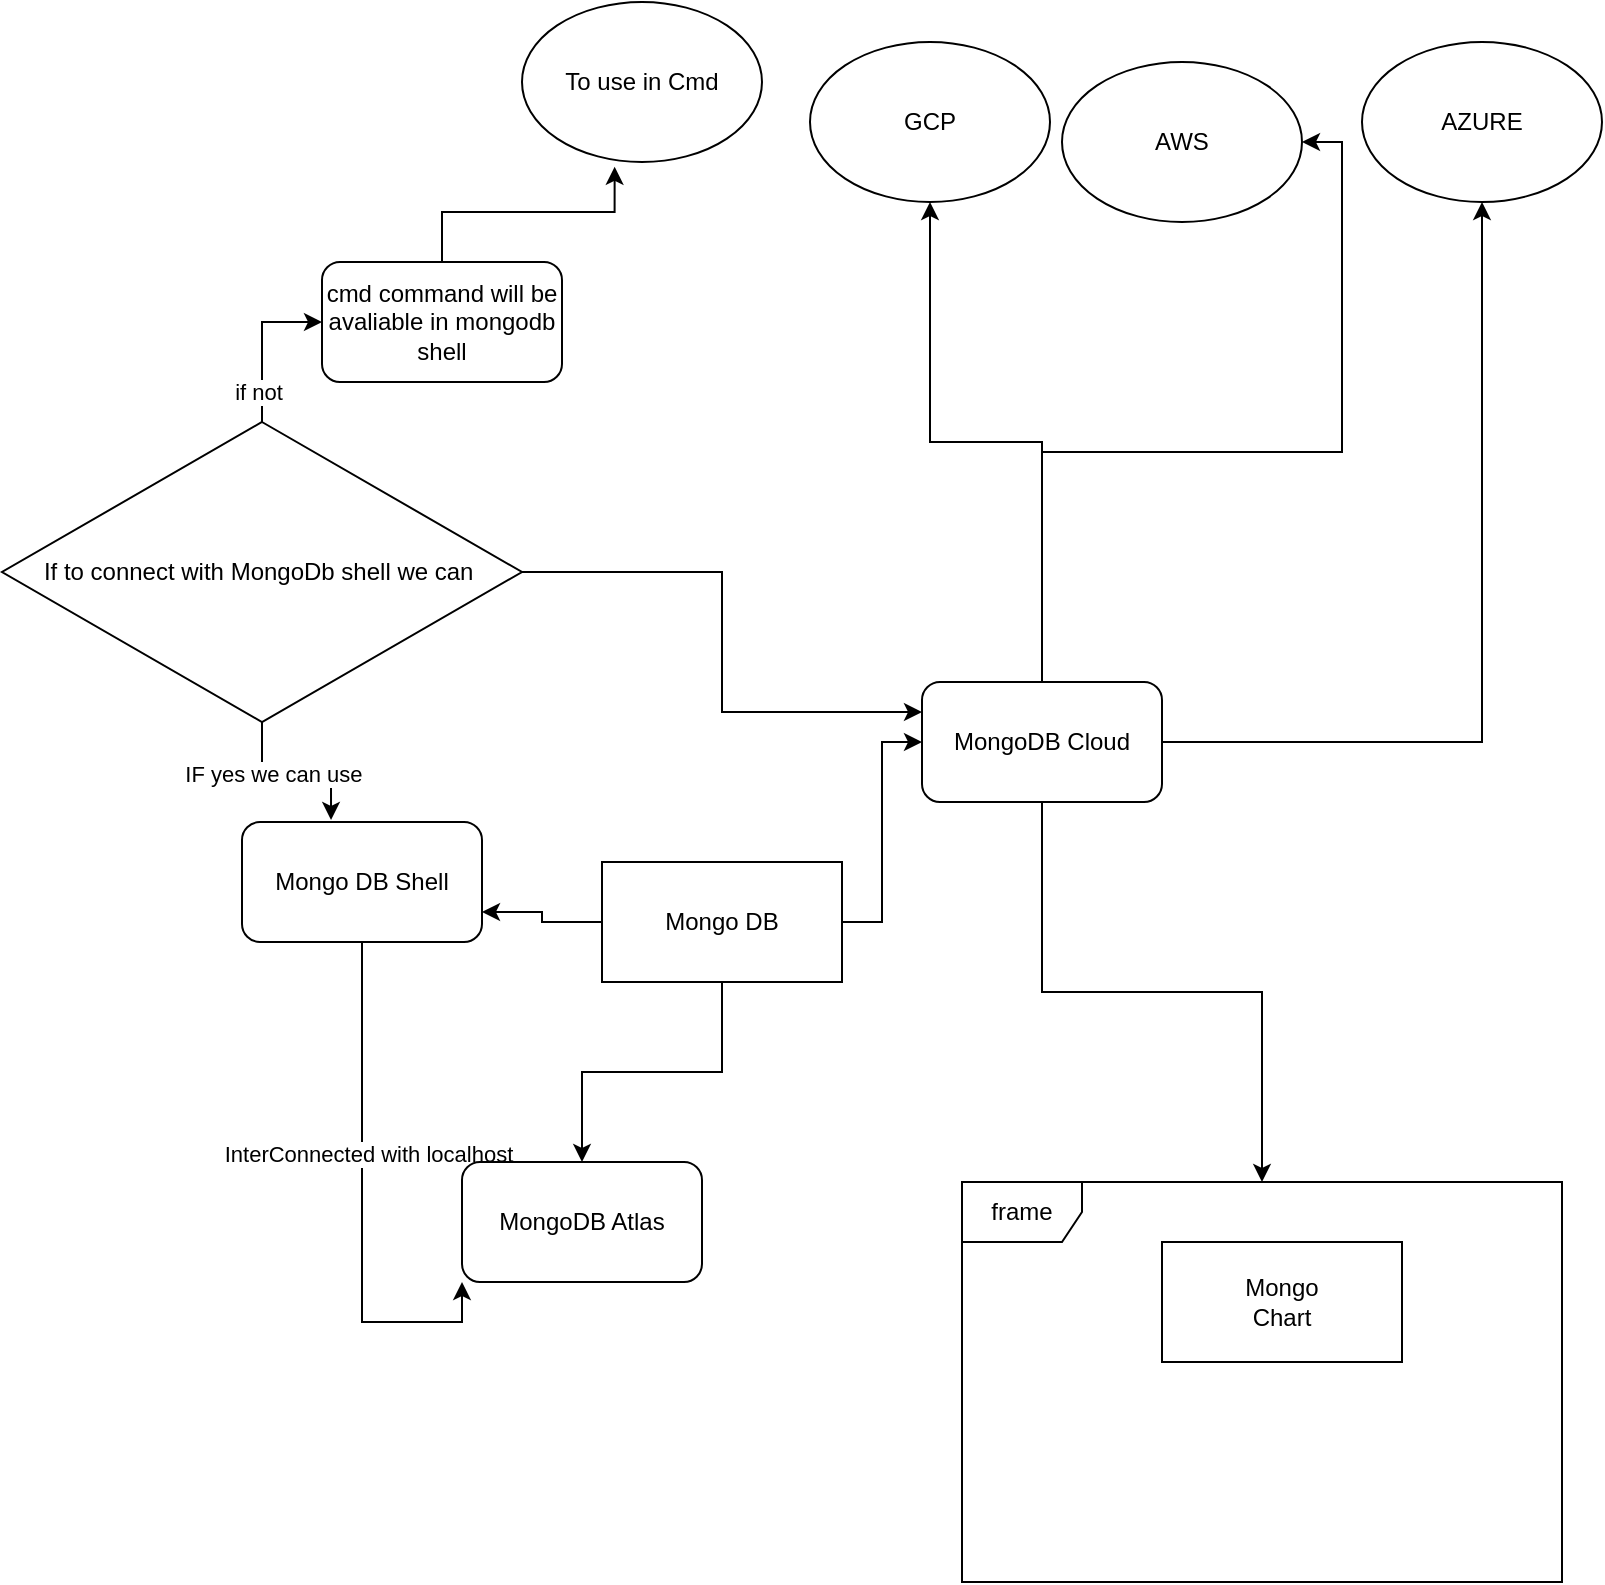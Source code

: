 <mxfile version="21.7.2" type="device">
  <diagram id="C5RBs43oDa-KdzZeNtuy" name="Page-1">
    <mxGraphModel dx="1134" dy="1820" grid="1" gridSize="10" guides="1" tooltips="1" connect="1" arrows="1" fold="1" page="1" pageScale="1" pageWidth="827" pageHeight="1169" math="0" shadow="0">
      <root>
        <mxCell id="WIyWlLk6GJQsqaUBKTNV-0" />
        <mxCell id="WIyWlLk6GJQsqaUBKTNV-1" parent="WIyWlLk6GJQsqaUBKTNV-0" />
        <mxCell id="1zbxgJXul4EzIz9KHvSg-10" style="edgeStyle=orthogonalEdgeStyle;rounded=0;orthogonalLoop=1;jettySize=auto;html=1;entryX=0;entryY=0.5;entryDx=0;entryDy=0;" edge="1" parent="WIyWlLk6GJQsqaUBKTNV-1" source="1zbxgJXul4EzIz9KHvSg-0" target="1zbxgJXul4EzIz9KHvSg-3">
          <mxGeometry relative="1" as="geometry" />
        </mxCell>
        <mxCell id="1zbxgJXul4EzIz9KHvSg-15" style="edgeStyle=orthogonalEdgeStyle;rounded=0;orthogonalLoop=1;jettySize=auto;html=1;entryX=0.5;entryY=0;entryDx=0;entryDy=0;" edge="1" parent="WIyWlLk6GJQsqaUBKTNV-1" source="1zbxgJXul4EzIz9KHvSg-0" target="1zbxgJXul4EzIz9KHvSg-2">
          <mxGeometry relative="1" as="geometry" />
        </mxCell>
        <mxCell id="1zbxgJXul4EzIz9KHvSg-16" style="edgeStyle=orthogonalEdgeStyle;rounded=0;orthogonalLoop=1;jettySize=auto;html=1;entryX=1;entryY=0.75;entryDx=0;entryDy=0;" edge="1" parent="WIyWlLk6GJQsqaUBKTNV-1" source="1zbxgJXul4EzIz9KHvSg-0" target="1zbxgJXul4EzIz9KHvSg-1">
          <mxGeometry relative="1" as="geometry" />
        </mxCell>
        <mxCell id="1zbxgJXul4EzIz9KHvSg-0" value="Mongo DB&lt;br&gt;" style="rounded=0;whiteSpace=wrap;html=1;" vertex="1" parent="WIyWlLk6GJQsqaUBKTNV-1">
          <mxGeometry x="310" y="330" width="120" height="60" as="geometry" />
        </mxCell>
        <mxCell id="1zbxgJXul4EzIz9KHvSg-17" style="edgeStyle=orthogonalEdgeStyle;rounded=0;orthogonalLoop=1;jettySize=auto;html=1;entryX=0;entryY=1;entryDx=0;entryDy=0;" edge="1" parent="WIyWlLk6GJQsqaUBKTNV-1" source="1zbxgJXul4EzIz9KHvSg-1" target="1zbxgJXul4EzIz9KHvSg-2">
          <mxGeometry relative="1" as="geometry" />
        </mxCell>
        <mxCell id="1zbxgJXul4EzIz9KHvSg-18" value="InterConnected with localhost&lt;br&gt;" style="edgeLabel;html=1;align=center;verticalAlign=middle;resizable=0;points=[];" vertex="1" connectable="0" parent="1zbxgJXul4EzIz9KHvSg-17">
          <mxGeometry x="-0.185" y="3" relative="1" as="geometry">
            <mxPoint as="offset" />
          </mxGeometry>
        </mxCell>
        <mxCell id="1zbxgJXul4EzIz9KHvSg-1" value="Mongo DB Shell" style="rounded=1;whiteSpace=wrap;html=1;" vertex="1" parent="WIyWlLk6GJQsqaUBKTNV-1">
          <mxGeometry x="130" y="310" width="120" height="60" as="geometry" />
        </mxCell>
        <mxCell id="1zbxgJXul4EzIz9KHvSg-2" value="MongoDB Atlas" style="rounded=1;whiteSpace=wrap;html=1;" vertex="1" parent="WIyWlLk6GJQsqaUBKTNV-1">
          <mxGeometry x="240" y="480" width="120" height="60" as="geometry" />
        </mxCell>
        <mxCell id="1zbxgJXul4EzIz9KHvSg-11" style="edgeStyle=orthogonalEdgeStyle;rounded=0;orthogonalLoop=1;jettySize=auto;html=1;" edge="1" parent="WIyWlLk6GJQsqaUBKTNV-1" source="1zbxgJXul4EzIz9KHvSg-3" target="1zbxgJXul4EzIz9KHvSg-7">
          <mxGeometry relative="1" as="geometry" />
        </mxCell>
        <mxCell id="1zbxgJXul4EzIz9KHvSg-12" style="edgeStyle=orthogonalEdgeStyle;rounded=0;orthogonalLoop=1;jettySize=auto;html=1;entryX=1;entryY=0.5;entryDx=0;entryDy=0;" edge="1" parent="WIyWlLk6GJQsqaUBKTNV-1" source="1zbxgJXul4EzIz9KHvSg-3" target="1zbxgJXul4EzIz9KHvSg-8">
          <mxGeometry relative="1" as="geometry" />
        </mxCell>
        <mxCell id="1zbxgJXul4EzIz9KHvSg-13" style="edgeStyle=orthogonalEdgeStyle;rounded=0;orthogonalLoop=1;jettySize=auto;html=1;entryX=0.5;entryY=1;entryDx=0;entryDy=0;" edge="1" parent="WIyWlLk6GJQsqaUBKTNV-1" source="1zbxgJXul4EzIz9KHvSg-3" target="1zbxgJXul4EzIz9KHvSg-9">
          <mxGeometry relative="1" as="geometry" />
        </mxCell>
        <mxCell id="1zbxgJXul4EzIz9KHvSg-14" style="edgeStyle=orthogonalEdgeStyle;rounded=0;orthogonalLoop=1;jettySize=auto;html=1;" edge="1" parent="WIyWlLk6GJQsqaUBKTNV-1" source="1zbxgJXul4EzIz9KHvSg-3" target="1zbxgJXul4EzIz9KHvSg-4">
          <mxGeometry relative="1" as="geometry" />
        </mxCell>
        <mxCell id="1zbxgJXul4EzIz9KHvSg-3" value="MongoDB Cloud&lt;br&gt;" style="rounded=1;whiteSpace=wrap;html=1;" vertex="1" parent="WIyWlLk6GJQsqaUBKTNV-1">
          <mxGeometry x="470" y="240" width="120" height="60" as="geometry" />
        </mxCell>
        <mxCell id="1zbxgJXul4EzIz9KHvSg-4" value="frame" style="shape=umlFrame;whiteSpace=wrap;html=1;pointerEvents=0;" vertex="1" parent="WIyWlLk6GJQsqaUBKTNV-1">
          <mxGeometry x="490" y="490" width="300" height="200" as="geometry" />
        </mxCell>
        <mxCell id="1zbxgJXul4EzIz9KHvSg-5" value="Mongo &lt;br&gt;Chart" style="whiteSpace=wrap;html=1;" vertex="1" parent="WIyWlLk6GJQsqaUBKTNV-1">
          <mxGeometry x="590" y="520" width="120" height="60" as="geometry" />
        </mxCell>
        <mxCell id="1zbxgJXul4EzIz9KHvSg-7" value="GCP" style="ellipse;whiteSpace=wrap;html=1;" vertex="1" parent="WIyWlLk6GJQsqaUBKTNV-1">
          <mxGeometry x="414" y="-80" width="120" height="80" as="geometry" />
        </mxCell>
        <mxCell id="1zbxgJXul4EzIz9KHvSg-8" value="AWS" style="ellipse;whiteSpace=wrap;html=1;" vertex="1" parent="WIyWlLk6GJQsqaUBKTNV-1">
          <mxGeometry x="540" y="-70" width="120" height="80" as="geometry" />
        </mxCell>
        <mxCell id="1zbxgJXul4EzIz9KHvSg-9" value="AZURE&lt;br&gt;" style="ellipse;whiteSpace=wrap;html=1;" vertex="1" parent="WIyWlLk6GJQsqaUBKTNV-1">
          <mxGeometry x="690" y="-80" width="120" height="80" as="geometry" />
        </mxCell>
        <mxCell id="1zbxgJXul4EzIz9KHvSg-22" style="edgeStyle=orthogonalEdgeStyle;rounded=0;orthogonalLoop=1;jettySize=auto;html=1;entryX=0.371;entryY=-0.017;entryDx=0;entryDy=0;entryPerimeter=0;" edge="1" parent="WIyWlLk6GJQsqaUBKTNV-1" source="1zbxgJXul4EzIz9KHvSg-21" target="1zbxgJXul4EzIz9KHvSg-1">
          <mxGeometry relative="1" as="geometry" />
        </mxCell>
        <mxCell id="1zbxgJXul4EzIz9KHvSg-29" value="IF yes we can use&amp;nbsp;&lt;br&gt;" style="edgeLabel;html=1;align=center;verticalAlign=middle;resizable=0;points=[];" vertex="1" connectable="0" parent="1zbxgJXul4EzIz9KHvSg-22">
          <mxGeometry x="-0.269" y="-1" relative="1" as="geometry">
            <mxPoint x="1" as="offset" />
          </mxGeometry>
        </mxCell>
        <mxCell id="1zbxgJXul4EzIz9KHvSg-23" style="edgeStyle=orthogonalEdgeStyle;rounded=0;orthogonalLoop=1;jettySize=auto;html=1;entryX=0;entryY=0.25;entryDx=0;entryDy=0;" edge="1" parent="WIyWlLk6GJQsqaUBKTNV-1" source="1zbxgJXul4EzIz9KHvSg-21" target="1zbxgJXul4EzIz9KHvSg-3">
          <mxGeometry relative="1" as="geometry" />
        </mxCell>
        <mxCell id="1zbxgJXul4EzIz9KHvSg-25" style="edgeStyle=orthogonalEdgeStyle;rounded=0;orthogonalLoop=1;jettySize=auto;html=1;entryX=0;entryY=0.5;entryDx=0;entryDy=0;" edge="1" parent="WIyWlLk6GJQsqaUBKTNV-1" source="1zbxgJXul4EzIz9KHvSg-21" target="1zbxgJXul4EzIz9KHvSg-24">
          <mxGeometry relative="1" as="geometry" />
        </mxCell>
        <mxCell id="1zbxgJXul4EzIz9KHvSg-28" value="if not&lt;br&gt;" style="edgeLabel;html=1;align=center;verticalAlign=middle;resizable=0;points=[];" vertex="1" connectable="0" parent="1zbxgJXul4EzIz9KHvSg-25">
          <mxGeometry x="-0.607" y="2" relative="1" as="geometry">
            <mxPoint as="offset" />
          </mxGeometry>
        </mxCell>
        <mxCell id="1zbxgJXul4EzIz9KHvSg-21" value="If to connect with MongoDb shell we can&amp;nbsp;" style="rhombus;whiteSpace=wrap;html=1;" vertex="1" parent="WIyWlLk6GJQsqaUBKTNV-1">
          <mxGeometry x="10" y="110" width="260" height="150" as="geometry" />
        </mxCell>
        <mxCell id="1zbxgJXul4EzIz9KHvSg-27" style="edgeStyle=orthogonalEdgeStyle;rounded=0;orthogonalLoop=1;jettySize=auto;html=1;entryX=0.386;entryY=1.03;entryDx=0;entryDy=0;entryPerimeter=0;" edge="1" parent="WIyWlLk6GJQsqaUBKTNV-1" source="1zbxgJXul4EzIz9KHvSg-24" target="1zbxgJXul4EzIz9KHvSg-26">
          <mxGeometry relative="1" as="geometry" />
        </mxCell>
        <mxCell id="1zbxgJXul4EzIz9KHvSg-24" value="cmd command will be avaliable in mongodb shell" style="rounded=1;whiteSpace=wrap;html=1;" vertex="1" parent="WIyWlLk6GJQsqaUBKTNV-1">
          <mxGeometry x="170" y="30" width="120" height="60" as="geometry" />
        </mxCell>
        <mxCell id="1zbxgJXul4EzIz9KHvSg-26" value="To use in Cmd&lt;br&gt;" style="ellipse;whiteSpace=wrap;html=1;" vertex="1" parent="WIyWlLk6GJQsqaUBKTNV-1">
          <mxGeometry x="270" y="-100" width="120" height="80" as="geometry" />
        </mxCell>
      </root>
    </mxGraphModel>
  </diagram>
</mxfile>
